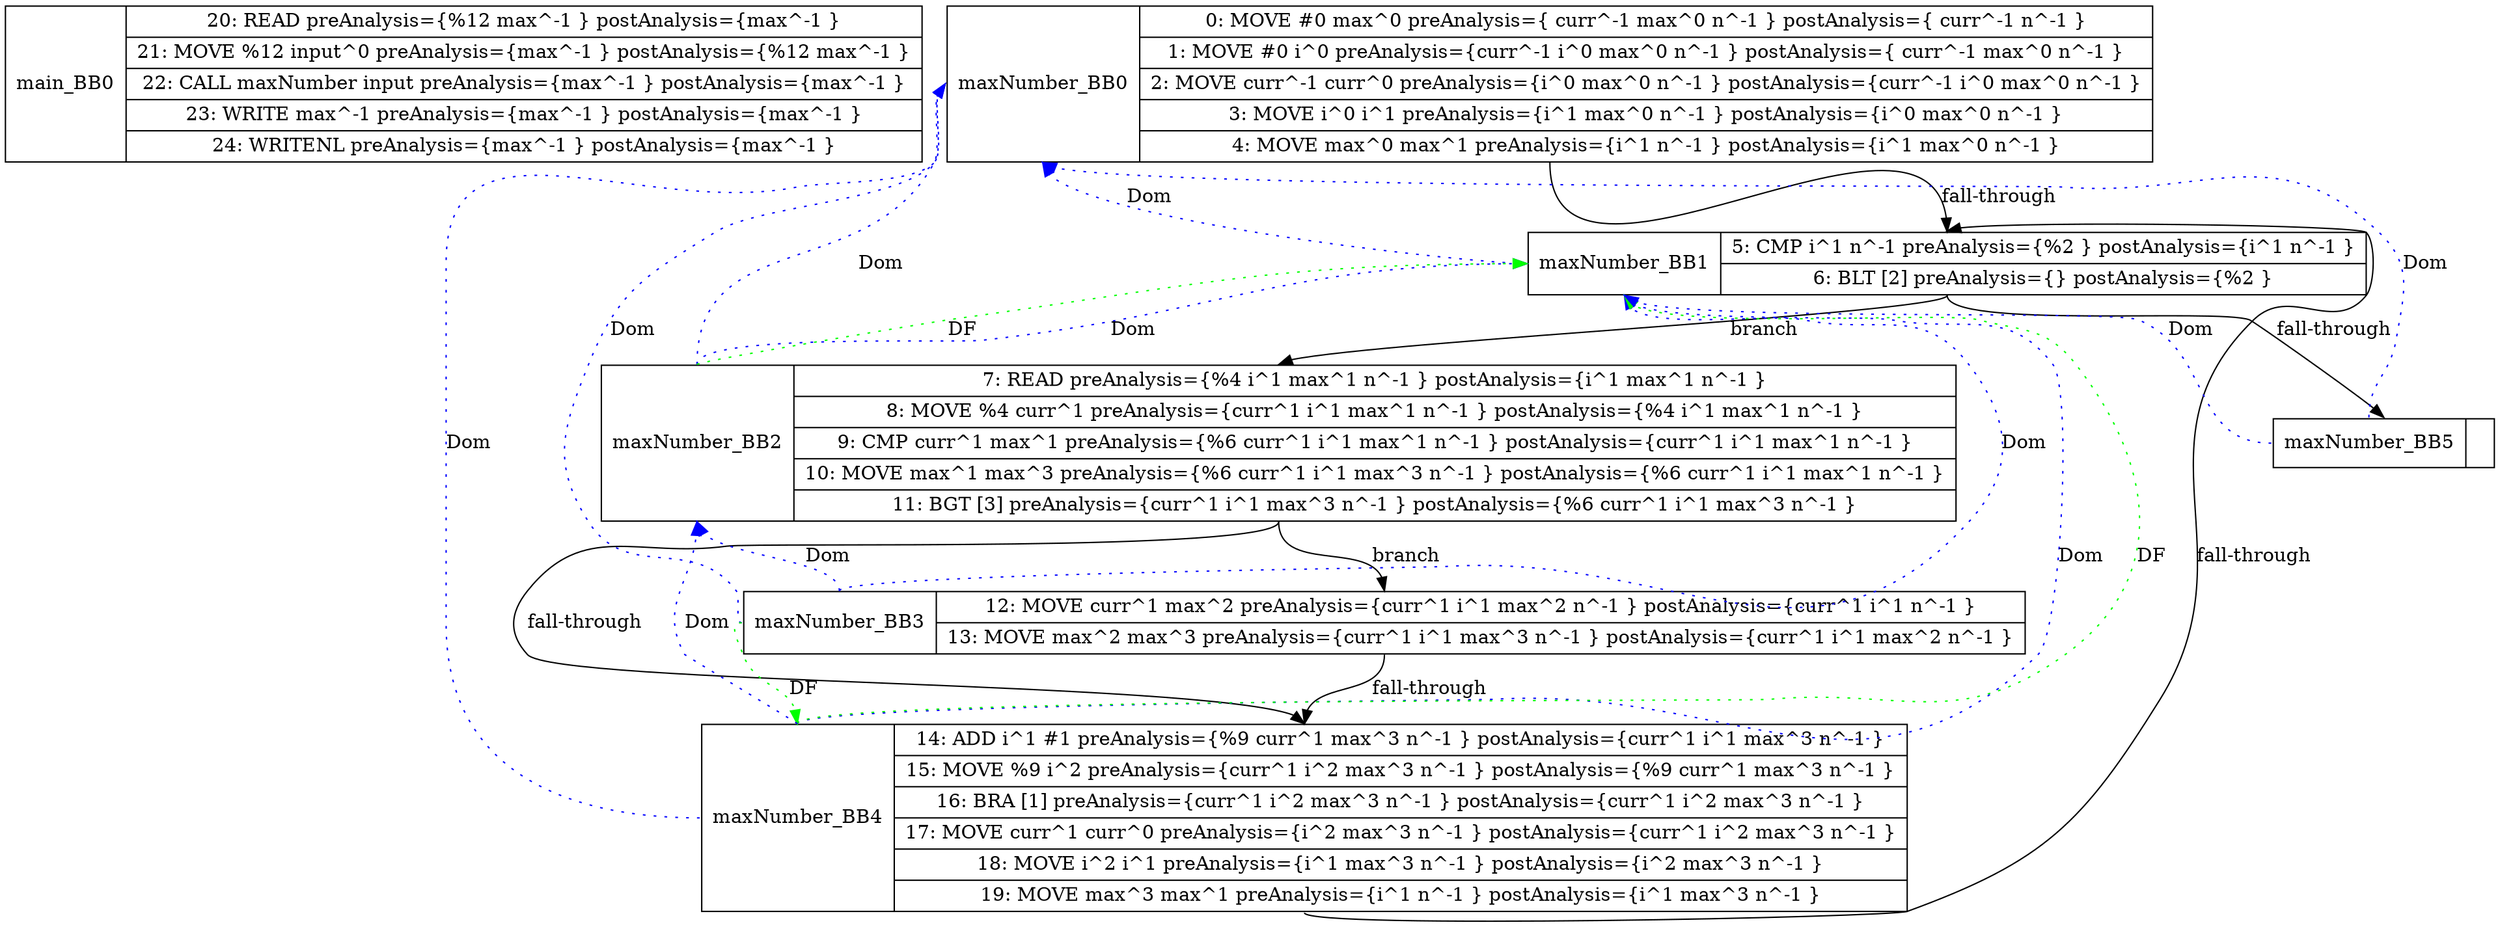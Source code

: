 diGraph G { 
main_BB0 [shape=record, label="<b>main_BB0| {20: READ  preAnalysis=\{%12 max^-1 \} postAnalysis=\{max^-1 \}|21: MOVE %12 input^0 preAnalysis=\{max^-1 \} postAnalysis=\{%12 max^-1 \}|22: CALL maxNumber input preAnalysis=\{max^-1 \} postAnalysis=\{max^-1 \}|23: WRITE max^-1 preAnalysis=\{max^-1 \} postAnalysis=\{max^-1 \}|24: WRITENL  preAnalysis=\{max^-1 \} postAnalysis=\{max^-1 \}}"];
maxNumber_BB0 [shape=record, label="<b>maxNumber_BB0| {0: MOVE #0 max^0 preAnalysis=\{ curr^-1 max^0 n^-1 \} postAnalysis=\{ curr^-1 n^-1 \}|1: MOVE #0 i^0 preAnalysis=\{curr^-1 i^0 max^0 n^-1 \} postAnalysis=\{ curr^-1 max^0 n^-1 \}|2: MOVE curr^-1 curr^0 preAnalysis=\{i^0 max^0 n^-1 \} postAnalysis=\{curr^-1 i^0 max^0 n^-1 \}|3: MOVE i^0 i^1 preAnalysis=\{i^1 max^0 n^-1 \} postAnalysis=\{i^0 max^0 n^-1 \}|4: MOVE max^0 max^1 preAnalysis=\{i^1 n^-1 \} postAnalysis=\{i^1 max^0 n^-1 \}}"];
maxNumber_BB1 [shape=record, label="<b>maxNumber_BB1| {5: CMP i^1 n^-1 preAnalysis=\{%2 \} postAnalysis=\{i^1 n^-1 \}|6: BLT [2] preAnalysis=\{\} postAnalysis=\{%2 \}}"];
maxNumber_BB2 [shape=record, label="<b>maxNumber_BB2| {7: READ  preAnalysis=\{%4 i^1 max^1 n^-1 \} postAnalysis=\{i^1 max^1 n^-1 \}|8: MOVE %4 curr^1 preAnalysis=\{curr^1 i^1 max^1 n^-1 \} postAnalysis=\{%4 i^1 max^1 n^-1 \}|9: CMP curr^1 max^1 preAnalysis=\{%6 curr^1 i^1 max^1 n^-1 \} postAnalysis=\{curr^1 i^1 max^1 n^-1 \}|10: MOVE max^1 max^3 preAnalysis=\{%6 curr^1 i^1 max^3 n^-1 \} postAnalysis=\{%6 curr^1 i^1 max^1 n^-1 \}|11: BGT [3] preAnalysis=\{curr^1 i^1 max^3 n^-1 \} postAnalysis=\{%6 curr^1 i^1 max^3 n^-1 \}}"];
maxNumber_BB3 [shape=record, label="<b>maxNumber_BB3| {12: MOVE curr^1 max^2 preAnalysis=\{curr^1 i^1 max^2 n^-1 \} postAnalysis=\{curr^1 i^1 n^-1 \}|13: MOVE max^2 max^3 preAnalysis=\{curr^1 i^1 max^3 n^-1 \} postAnalysis=\{curr^1 i^1 max^2 n^-1 \}}"];
maxNumber_BB4 [shape=record, label="<b>maxNumber_BB4| {14: ADD i^1 #1 preAnalysis=\{%9 curr^1 max^3 n^-1 \} postAnalysis=\{curr^1 i^1 max^3 n^-1 \}|15: MOVE %9 i^2 preAnalysis=\{curr^1 i^2 max^3 n^-1 \} postAnalysis=\{%9 curr^1 max^3 n^-1 \}|16: BRA [1] preAnalysis=\{curr^1 i^2 max^3 n^-1 \} postAnalysis=\{curr^1 i^2 max^3 n^-1 \}|17: MOVE curr^1 curr^0 preAnalysis=\{i^2 max^3 n^-1 \} postAnalysis=\{curr^1 i^2 max^3 n^-1 \}|18: MOVE i^2 i^1 preAnalysis=\{i^1 max^3 n^-1 \} postAnalysis=\{i^2 max^3 n^-1 \}|19: MOVE max^3 max^1 preAnalysis=\{i^1 n^-1 \} postAnalysis=\{i^1 max^3 n^-1 \}}"];
maxNumber_BB5 [shape=record, label="<b>maxNumber_BB5| {}"];

maxNumber_BB0:s -> maxNumber_BB1:n [label="fall-through"];
maxNumber_BB1:s -> maxNumber_BB2:n [label="branch"];
maxNumber_BB1:s -> maxNumber_BB5:n [label="fall-through"];
maxNumber_BB2:s -> maxNumber_BB3:n [label="branch"];
maxNumber_BB2:s -> maxNumber_BB4:n [label="fall-through"];
maxNumber_BB3:s -> maxNumber_BB4:n [label="fall-through"];
maxNumber_BB4:s -> maxNumber_BB1:n [label="fall-through"];
maxNumber_BB1:b -> maxNumber_BB0:b [color=blue, style=dotted, label="Dom"];
maxNumber_BB2:b -> maxNumber_BB0:b [color=blue, style=dotted, label="Dom"];
maxNumber_BB2:b -> maxNumber_BB1:b [color=blue, style=dotted, label="Dom"];
maxNumber_BB3:b -> maxNumber_BB0:b [color=blue, style=dotted, label="Dom"];
maxNumber_BB3:b -> maxNumber_BB1:b [color=blue, style=dotted, label="Dom"];
maxNumber_BB3:b -> maxNumber_BB2:b [color=blue, style=dotted, label="Dom"];
maxNumber_BB4:b -> maxNumber_BB0:b [color=blue, style=dotted, label="Dom"];
maxNumber_BB4:b -> maxNumber_BB1:b [color=blue, style=dotted, label="Dom"];
maxNumber_BB4:b -> maxNumber_BB2:b [color=blue, style=dotted, label="Dom"];
maxNumber_BB5:b -> maxNumber_BB0:b [color=blue, style=dotted, label="Dom"];
maxNumber_BB5:b -> maxNumber_BB1:b [color=blue, style=dotted, label="Dom"];
maxNumber_BB2:b -> maxNumber_BB1:b [color=green, style=dotted, label="DF"];
maxNumber_BB3:b -> maxNumber_BB4:b [color=green, style=dotted, label="DF"];
maxNumber_BB4:b -> maxNumber_BB1:b [color=green, style=dotted, label="DF"];


}